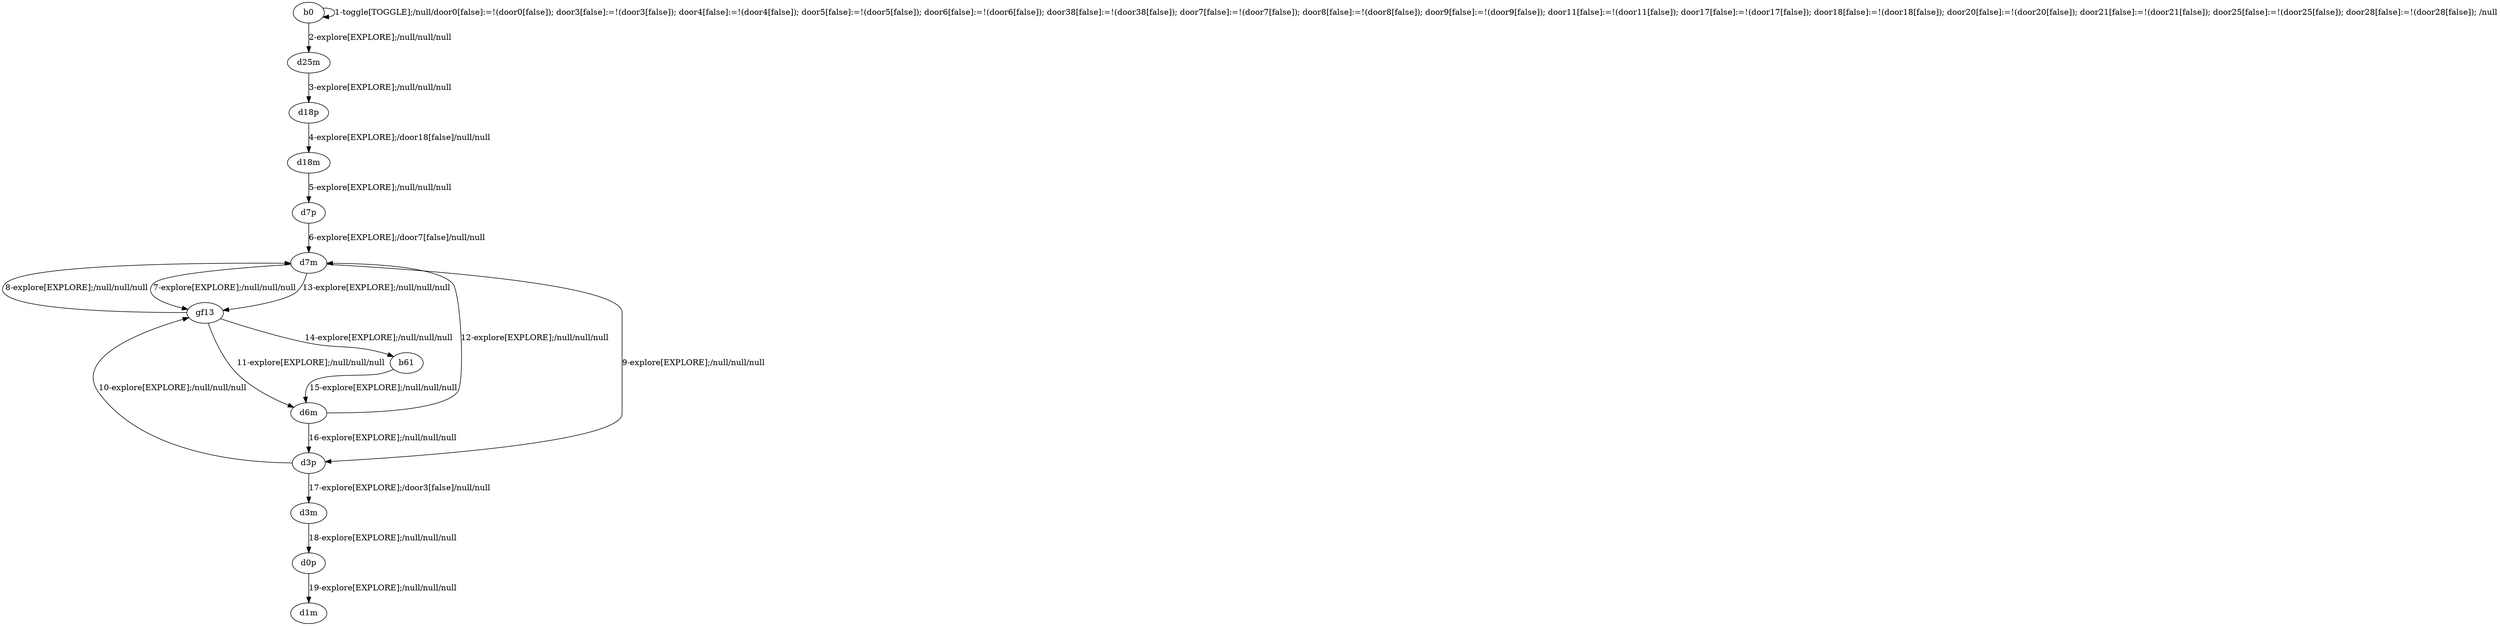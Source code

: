 # Total number of goals covered by this test: 2
# b61 --> d6m
# d6m --> d7m

digraph g {
"b0" -> "b0" [label = "1-toggle[TOGGLE];/null/door0[false]:=!(door0[false]); door3[false]:=!(door3[false]); door4[false]:=!(door4[false]); door5[false]:=!(door5[false]); door6[false]:=!(door6[false]); door38[false]:=!(door38[false]); door7[false]:=!(door7[false]); door8[false]:=!(door8[false]); door9[false]:=!(door9[false]); door11[false]:=!(door11[false]); door17[false]:=!(door17[false]); door18[false]:=!(door18[false]); door20[false]:=!(door20[false]); door21[false]:=!(door21[false]); door25[false]:=!(door25[false]); door28[false]:=!(door28[false]); /null"];
"b0" -> "d25m" [label = "2-explore[EXPLORE];/null/null/null"];
"d25m" -> "d18p" [label = "3-explore[EXPLORE];/null/null/null"];
"d18p" -> "d18m" [label = "4-explore[EXPLORE];/door18[false]/null/null"];
"d18m" -> "d7p" [label = "5-explore[EXPLORE];/null/null/null"];
"d7p" -> "d7m" [label = "6-explore[EXPLORE];/door7[false]/null/null"];
"d7m" -> "gf13" [label = "7-explore[EXPLORE];/null/null/null"];
"gf13" -> "d7m" [label = "8-explore[EXPLORE];/null/null/null"];
"d7m" -> "d3p" [label = "9-explore[EXPLORE];/null/null/null"];
"d3p" -> "gf13" [label = "10-explore[EXPLORE];/null/null/null"];
"gf13" -> "d6m" [label = "11-explore[EXPLORE];/null/null/null"];
"d6m" -> "d7m" [label = "12-explore[EXPLORE];/null/null/null"];
"d7m" -> "gf13" [label = "13-explore[EXPLORE];/null/null/null"];
"gf13" -> "b61" [label = "14-explore[EXPLORE];/null/null/null"];
"b61" -> "d6m" [label = "15-explore[EXPLORE];/null/null/null"];
"d6m" -> "d3p" [label = "16-explore[EXPLORE];/null/null/null"];
"d3p" -> "d3m" [label = "17-explore[EXPLORE];/door3[false]/null/null"];
"d3m" -> "d0p" [label = "18-explore[EXPLORE];/null/null/null"];
"d0p" -> "d1m" [label = "19-explore[EXPLORE];/null/null/null"];
}